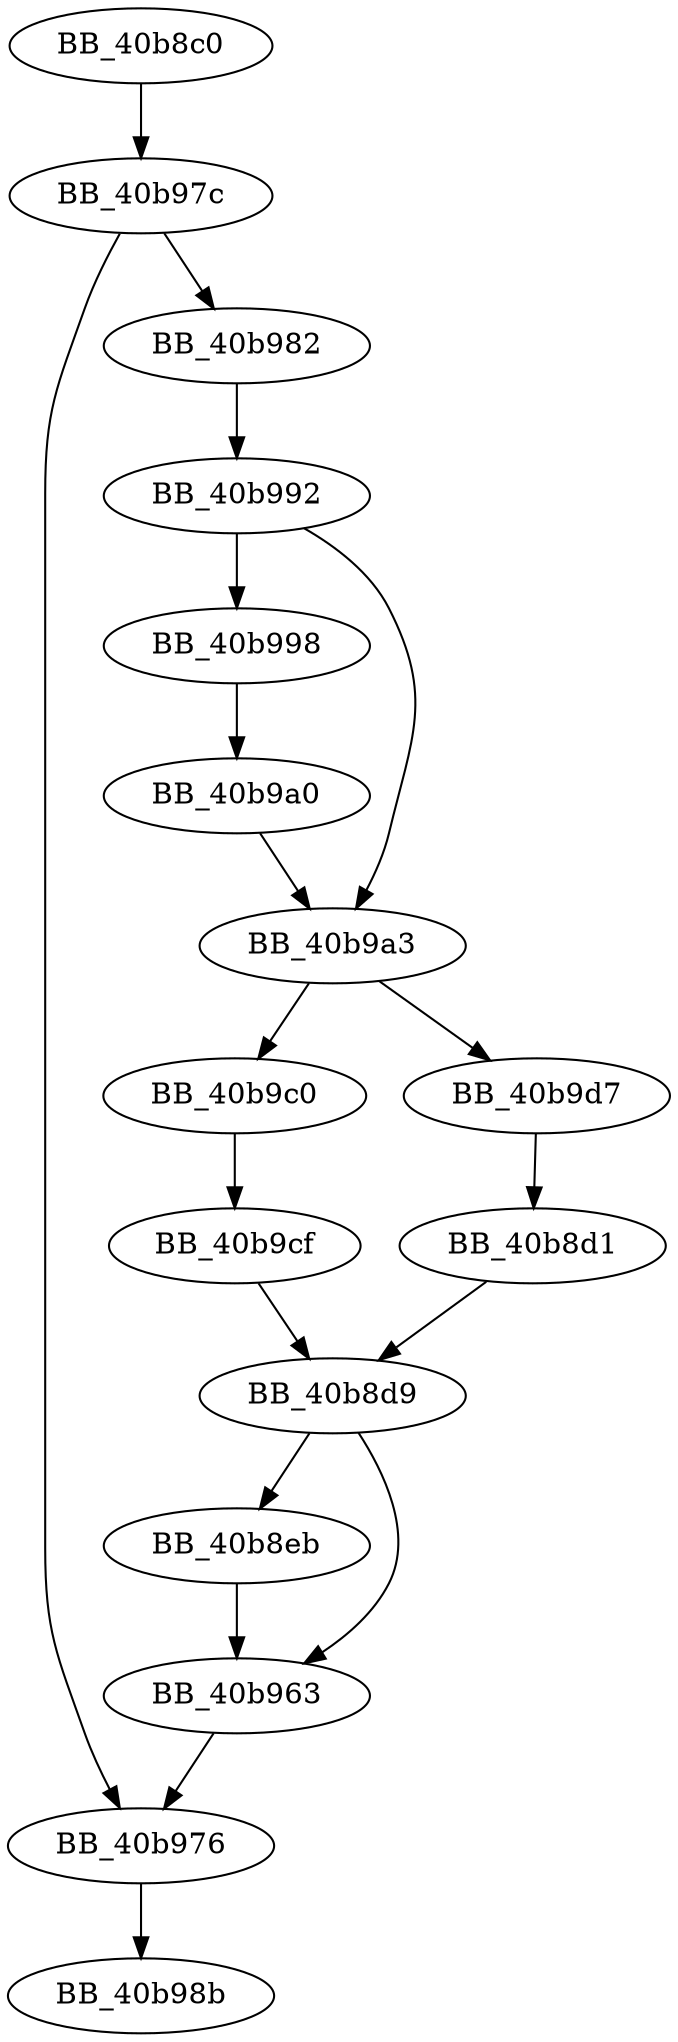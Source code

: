 DiGraph sub_40B8C0{
BB_40b8c0->BB_40b97c
BB_40b8d1->BB_40b8d9
BB_40b8d9->BB_40b8eb
BB_40b8d9->BB_40b963
BB_40b8eb->BB_40b963
BB_40b963->BB_40b976
BB_40b976->BB_40b98b
BB_40b97c->BB_40b976
BB_40b97c->BB_40b982
BB_40b982->BB_40b992
BB_40b992->BB_40b998
BB_40b992->BB_40b9a3
BB_40b998->BB_40b9a0
BB_40b9a0->BB_40b9a3
BB_40b9a3->BB_40b9c0
BB_40b9a3->BB_40b9d7
BB_40b9c0->BB_40b9cf
BB_40b9cf->BB_40b8d9
BB_40b9d7->BB_40b8d1
}
